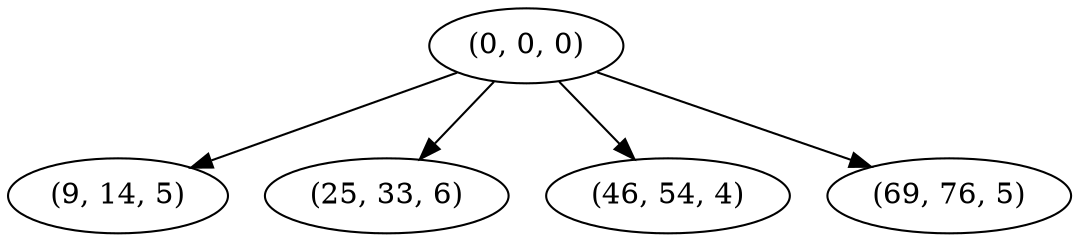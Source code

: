 digraph tree {
    "(0, 0, 0)";
    "(9, 14, 5)";
    "(25, 33, 6)";
    "(46, 54, 4)";
    "(69, 76, 5)";
    "(0, 0, 0)" -> "(9, 14, 5)";
    "(0, 0, 0)" -> "(25, 33, 6)";
    "(0, 0, 0)" -> "(46, 54, 4)";
    "(0, 0, 0)" -> "(69, 76, 5)";
}
